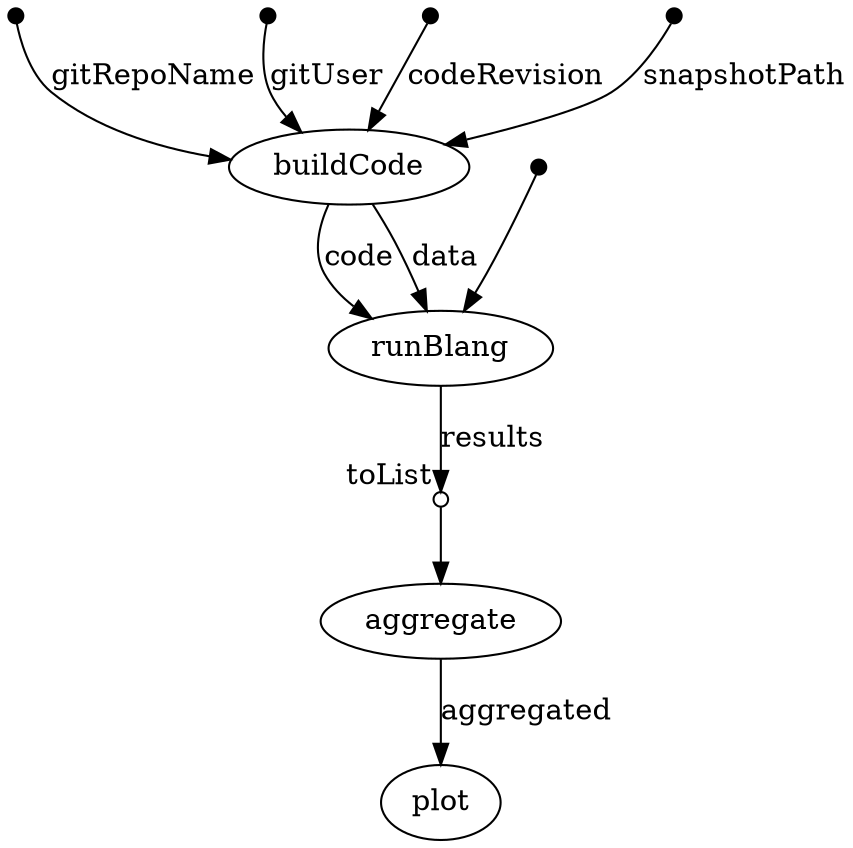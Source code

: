 digraph "dag" {
p0 [shape=point,label="",fixedsize=true,width=0.1];
p4 [label="buildCode"];
p0 -> p4 [label="gitRepoName"];

p1 [shape=point,label="",fixedsize=true,width=0.1];
p4 [label="buildCode"];
p1 -> p4 [label="gitUser"];

p2 [shape=point,label="",fixedsize=true,width=0.1];
p4 [label="buildCode"];
p2 -> p4 [label="codeRevision"];

p3 [shape=point,label="",fixedsize=true,width=0.1];
p4 [label="buildCode"];
p3 -> p4 [label="snapshotPath"];

p4 [label="buildCode"];
p6 [label="runBlang"];
p4 -> p6 [label="code"];

p4 [label="buildCode"];
p6 [label="runBlang"];
p4 -> p6 [label="data"];

p5 [shape=point,label="",fixedsize=true,width=0.1];
p6 [label="runBlang"];
p5 -> p6;

p6 [label="runBlang"];
p7 [shape=circle,label="",fixedsize=true,width=0.1,xlabel="toList"];
p6 -> p7 [label="results"];

p7 [shape=circle,label="",fixedsize=true,width=0.1,xlabel="toList"];
p8 [label="aggregate"];
p7 -> p8;

p8 [label="aggregate"];
p9 [label="plot"];
p8 -> p9 [label="aggregated"];

}
